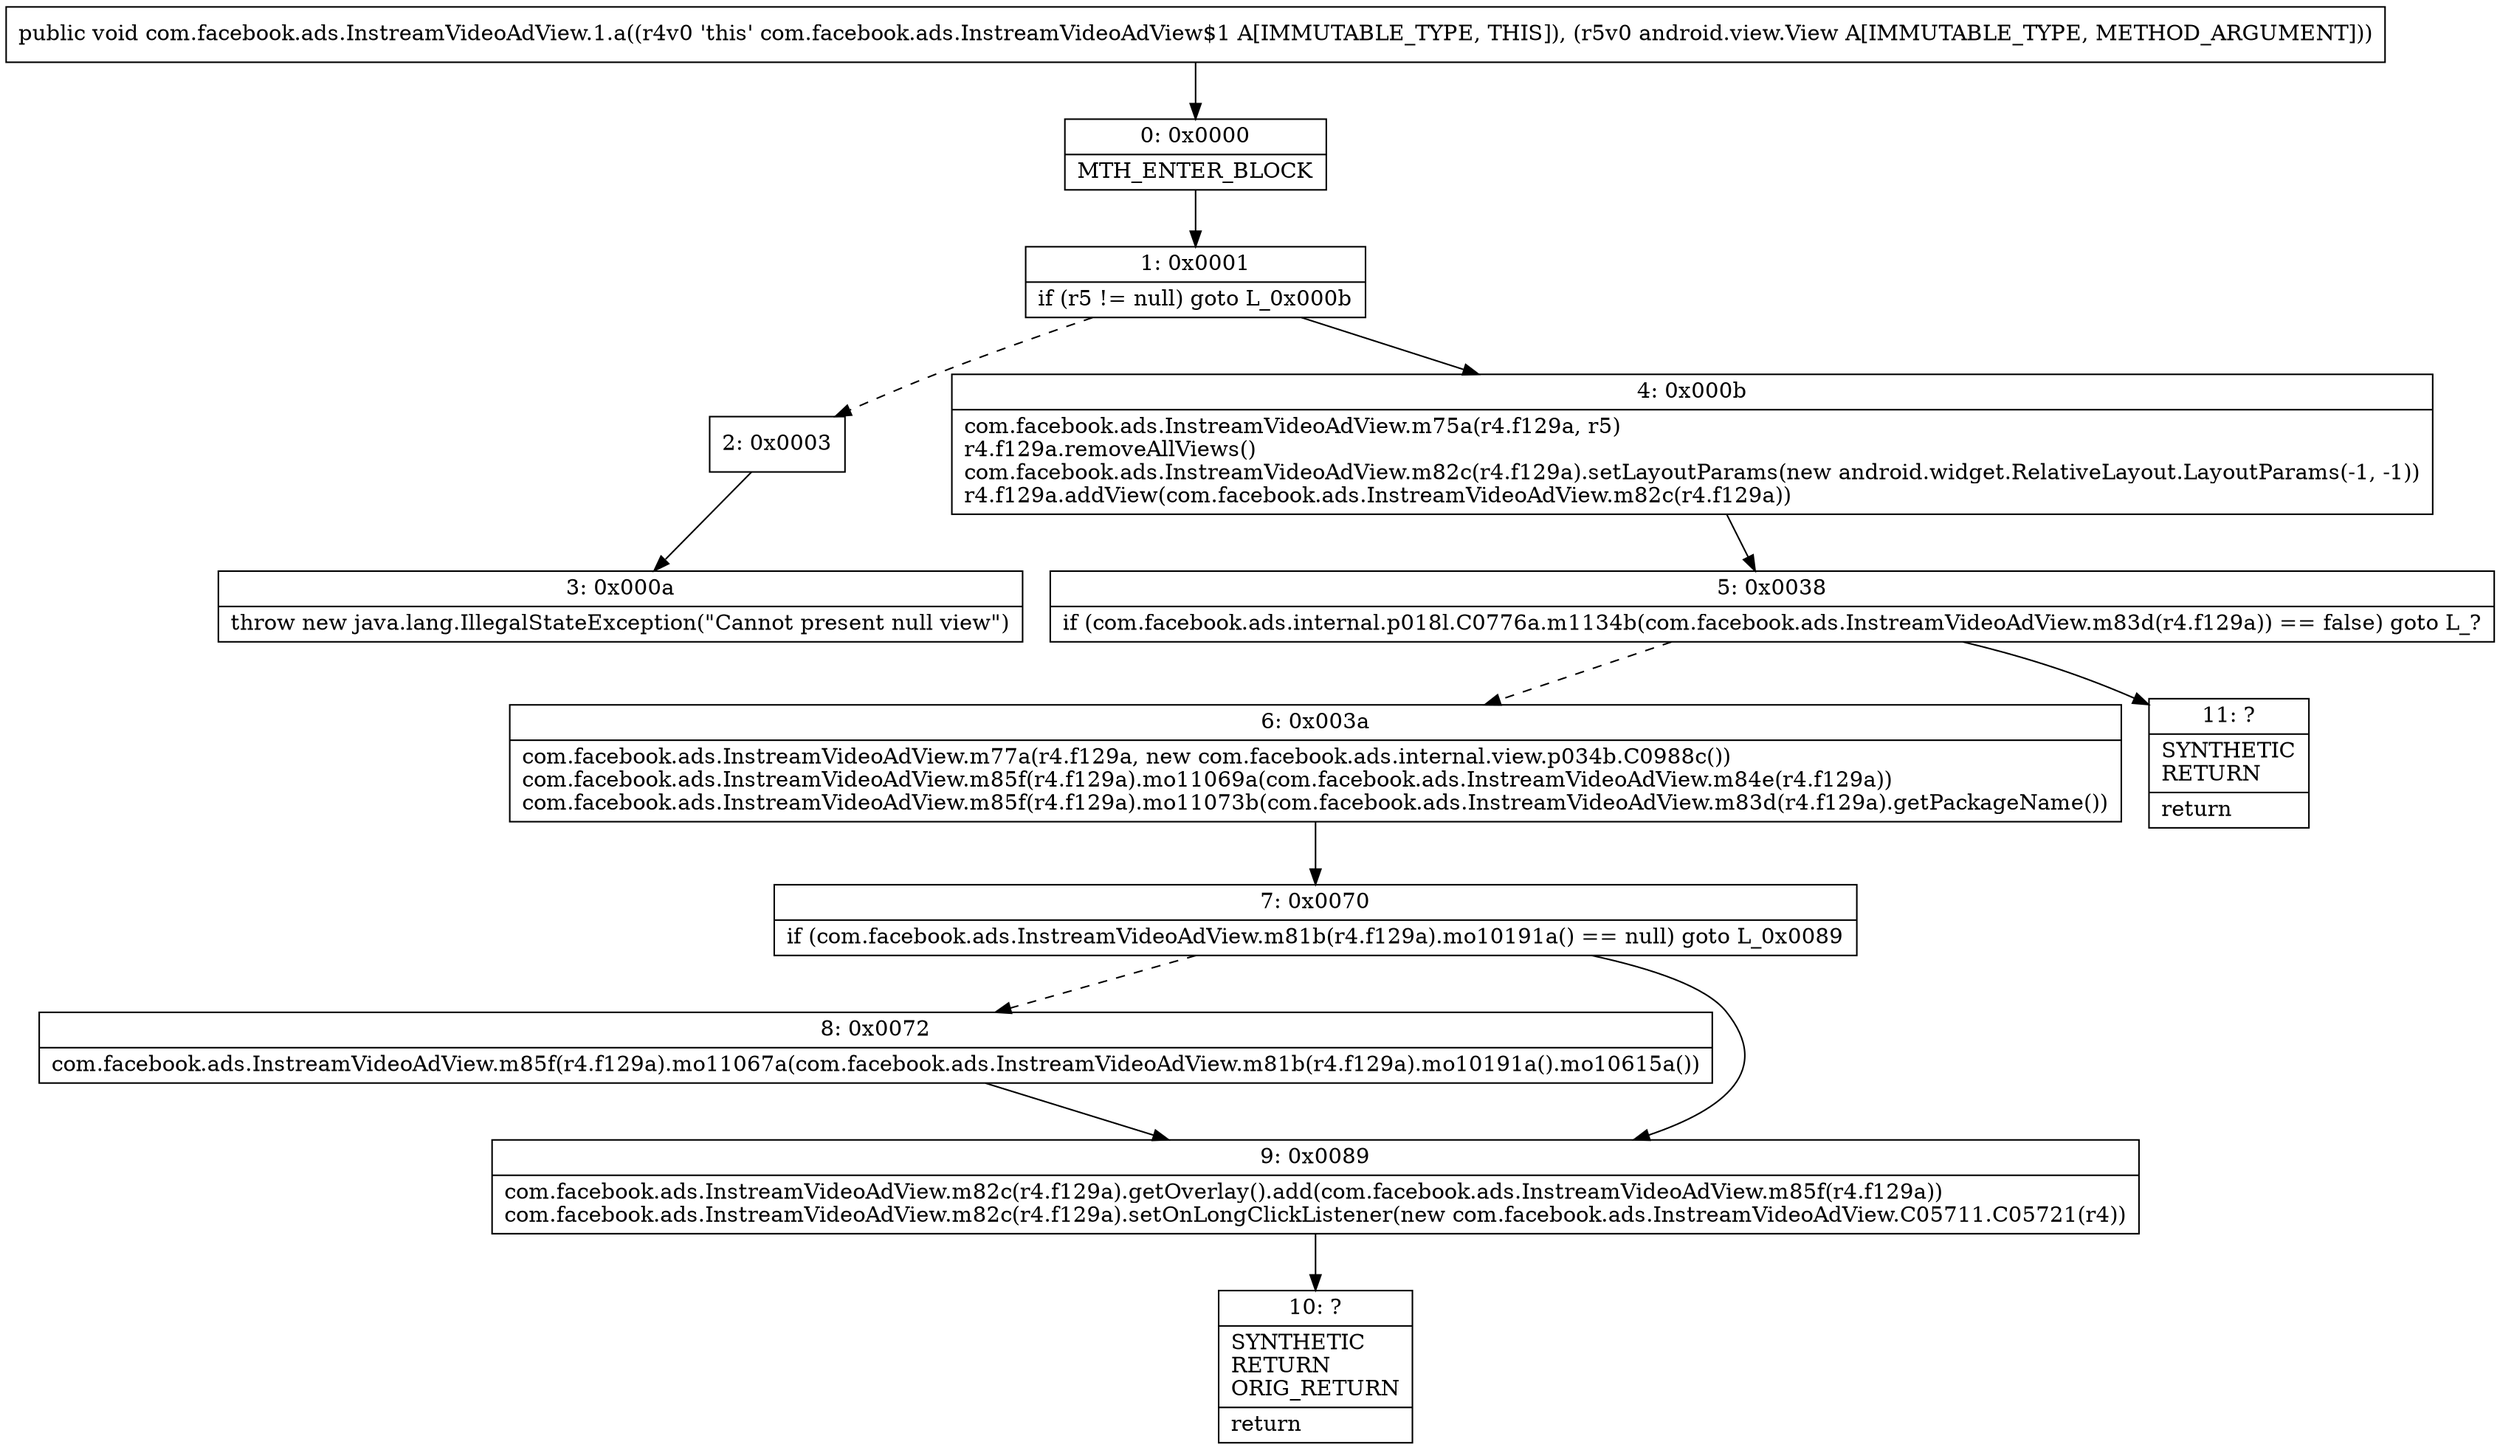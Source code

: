 digraph "CFG forcom.facebook.ads.InstreamVideoAdView.1.a(Landroid\/view\/View;)V" {
Node_0 [shape=record,label="{0\:\ 0x0000|MTH_ENTER_BLOCK\l}"];
Node_1 [shape=record,label="{1\:\ 0x0001|if (r5 != null) goto L_0x000b\l}"];
Node_2 [shape=record,label="{2\:\ 0x0003}"];
Node_3 [shape=record,label="{3\:\ 0x000a|throw new java.lang.IllegalStateException(\"Cannot present null view\")\l}"];
Node_4 [shape=record,label="{4\:\ 0x000b|com.facebook.ads.InstreamVideoAdView.m75a(r4.f129a, r5)\lr4.f129a.removeAllViews()\lcom.facebook.ads.InstreamVideoAdView.m82c(r4.f129a).setLayoutParams(new android.widget.RelativeLayout.LayoutParams(\-1, \-1))\lr4.f129a.addView(com.facebook.ads.InstreamVideoAdView.m82c(r4.f129a))\l}"];
Node_5 [shape=record,label="{5\:\ 0x0038|if (com.facebook.ads.internal.p018l.C0776a.m1134b(com.facebook.ads.InstreamVideoAdView.m83d(r4.f129a)) == false) goto L_?\l}"];
Node_6 [shape=record,label="{6\:\ 0x003a|com.facebook.ads.InstreamVideoAdView.m77a(r4.f129a, new com.facebook.ads.internal.view.p034b.C0988c())\lcom.facebook.ads.InstreamVideoAdView.m85f(r4.f129a).mo11069a(com.facebook.ads.InstreamVideoAdView.m84e(r4.f129a))\lcom.facebook.ads.InstreamVideoAdView.m85f(r4.f129a).mo11073b(com.facebook.ads.InstreamVideoAdView.m83d(r4.f129a).getPackageName())\l}"];
Node_7 [shape=record,label="{7\:\ 0x0070|if (com.facebook.ads.InstreamVideoAdView.m81b(r4.f129a).mo10191a() == null) goto L_0x0089\l}"];
Node_8 [shape=record,label="{8\:\ 0x0072|com.facebook.ads.InstreamVideoAdView.m85f(r4.f129a).mo11067a(com.facebook.ads.InstreamVideoAdView.m81b(r4.f129a).mo10191a().mo10615a())\l}"];
Node_9 [shape=record,label="{9\:\ 0x0089|com.facebook.ads.InstreamVideoAdView.m82c(r4.f129a).getOverlay().add(com.facebook.ads.InstreamVideoAdView.m85f(r4.f129a))\lcom.facebook.ads.InstreamVideoAdView.m82c(r4.f129a).setOnLongClickListener(new com.facebook.ads.InstreamVideoAdView.C05711.C05721(r4))\l}"];
Node_10 [shape=record,label="{10\:\ ?|SYNTHETIC\lRETURN\lORIG_RETURN\l|return\l}"];
Node_11 [shape=record,label="{11\:\ ?|SYNTHETIC\lRETURN\l|return\l}"];
MethodNode[shape=record,label="{public void com.facebook.ads.InstreamVideoAdView.1.a((r4v0 'this' com.facebook.ads.InstreamVideoAdView$1 A[IMMUTABLE_TYPE, THIS]), (r5v0 android.view.View A[IMMUTABLE_TYPE, METHOD_ARGUMENT])) }"];
MethodNode -> Node_0;
Node_0 -> Node_1;
Node_1 -> Node_2[style=dashed];
Node_1 -> Node_4;
Node_2 -> Node_3;
Node_4 -> Node_5;
Node_5 -> Node_6[style=dashed];
Node_5 -> Node_11;
Node_6 -> Node_7;
Node_7 -> Node_8[style=dashed];
Node_7 -> Node_9;
Node_8 -> Node_9;
Node_9 -> Node_10;
}

